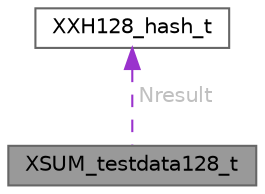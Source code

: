 digraph "XSUM_testdata128_t"
{
 // LATEX_PDF_SIZE
  bgcolor="transparent";
  edge [fontname=Helvetica,fontsize=10,labelfontname=Helvetica,labelfontsize=10];
  node [fontname=Helvetica,fontsize=10,shape=box,height=0.2,width=0.4];
  Node1 [id="Node000001",label="XSUM_testdata128_t",height=0.2,width=0.4,color="gray40", fillcolor="grey60", style="filled", fontcolor="black",tooltip=" "];
  Node2 -> Node1 [id="edge2_Node000001_Node000002",dir="back",color="darkorchid3",style="dashed",tooltip=" ",label=" Nresult",fontcolor="grey" ];
  Node2 [id="Node000002",label="XXH128_hash_t",height=0.2,width=0.4,color="gray40", fillcolor="white", style="filled",URL="$struct_x_x_h128__hash__t.html",tooltip="The return value from 128-bit hashes."];
}
